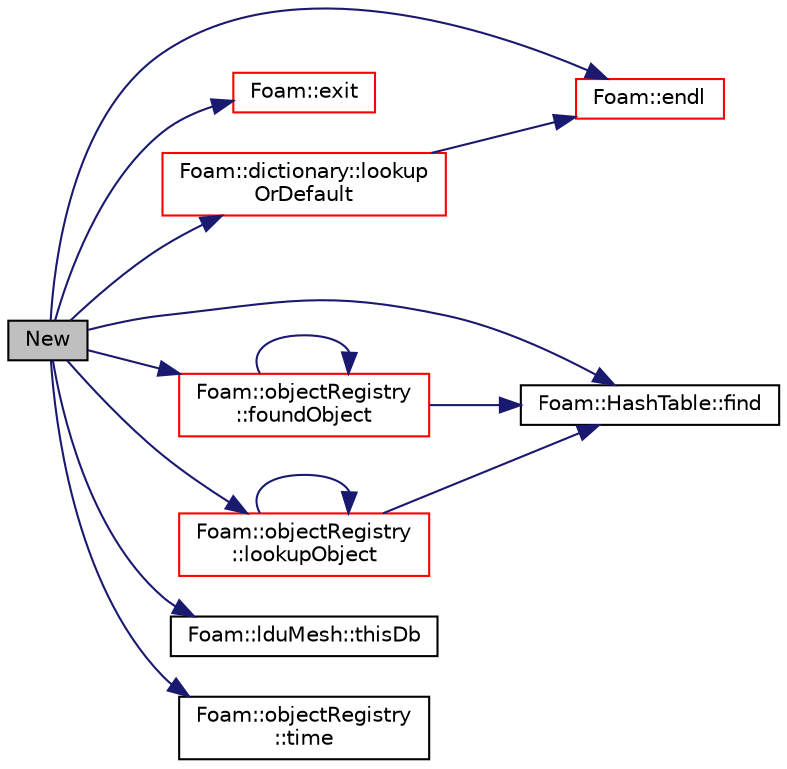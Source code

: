 digraph "New"
{
  bgcolor="transparent";
  edge [fontname="Helvetica",fontsize="10",labelfontname="Helvetica",labelfontsize="10"];
  node [fontname="Helvetica",fontsize="10",shape=record];
  rankdir="LR";
  Node1075 [label="New",height=0.2,width=0.4,color="black", fillcolor="grey75", style="filled", fontcolor="black"];
  Node1075 -> Node1076 [color="midnightblue",fontsize="10",style="solid",fontname="Helvetica"];
  Node1076 [label="Foam::endl",height=0.2,width=0.4,color="red",URL="$a21851.html#a2db8fe02a0d3909e9351bb4275b23ce4",tooltip="Add newline and flush stream. "];
  Node1075 -> Node1078 [color="midnightblue",fontsize="10",style="solid",fontname="Helvetica"];
  Node1078 [label="Foam::exit",height=0.2,width=0.4,color="red",URL="$a21851.html#a06ca7250d8e89caf05243ec094843642"];
  Node1075 -> Node1125 [color="midnightblue",fontsize="10",style="solid",fontname="Helvetica"];
  Node1125 [label="Foam::HashTable::find",height=0.2,width=0.4,color="black",URL="$a26841.html#a76b2c74ebd9f33fa9f76261b027ffc11",tooltip="Find and return an iterator set at the hashedEntry. "];
  Node1075 -> Node1126 [color="midnightblue",fontsize="10",style="solid",fontname="Helvetica"];
  Node1126 [label="Foam::objectRegistry\l::foundObject",height=0.2,width=0.4,color="red",URL="$a27433.html#afb1fd730975d12fa5bcd4252fbf2b92c",tooltip="Is the named Type found? "];
  Node1126 -> Node1125 [color="midnightblue",fontsize="10",style="solid",fontname="Helvetica"];
  Node1126 -> Node1126 [color="midnightblue",fontsize="10",style="solid",fontname="Helvetica"];
  Node1075 -> Node1131 [color="midnightblue",fontsize="10",style="solid",fontname="Helvetica"];
  Node1131 [label="Foam::objectRegistry\l::lookupObject",height=0.2,width=0.4,color="red",URL="$a27433.html#a8b49296f8410366342c524250612c2aa",tooltip="Lookup and return the object of the given Type. "];
  Node1131 -> Node1125 [color="midnightblue",fontsize="10",style="solid",fontname="Helvetica"];
  Node1131 -> Node1131 [color="midnightblue",fontsize="10",style="solid",fontname="Helvetica"];
  Node1075 -> Node1132 [color="midnightblue",fontsize="10",style="solid",fontname="Helvetica"];
  Node1132 [label="Foam::dictionary::lookup\lOrDefault",height=0.2,width=0.4,color="red",URL="$a27129.html#a69ee064dcc6d649df523e02e5c242922",tooltip="Find and return a T,. "];
  Node1132 -> Node1076 [color="midnightblue",fontsize="10",style="solid",fontname="Helvetica"];
  Node1075 -> Node1137 [color="midnightblue",fontsize="10",style="solid",fontname="Helvetica"];
  Node1137 [label="Foam::lduMesh::thisDb",height=0.2,width=0.4,color="black",URL="$a28277.html#a83b4b6e6a43285477e284433f80eed1b",tooltip="Return the object registry. "];
  Node1075 -> Node1138 [color="midnightblue",fontsize="10",style="solid",fontname="Helvetica"];
  Node1138 [label="Foam::objectRegistry\l::time",height=0.2,width=0.4,color="black",URL="$a27433.html#a0d94096809fe3376b29a2a29ca11bb18",tooltip="Return time. "];
}
